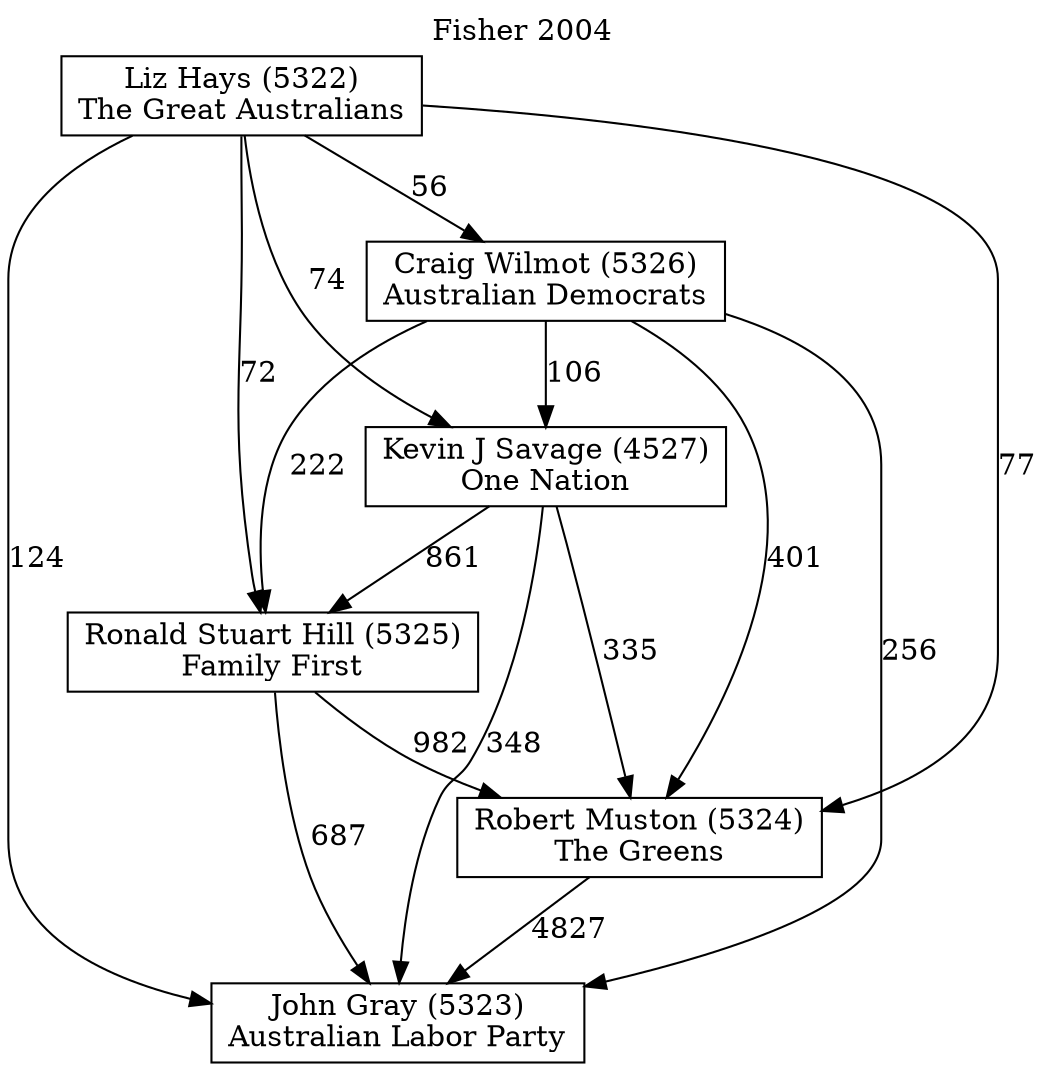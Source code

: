 // House preference flow
digraph "John Gray (5323)_Fisher_2004" {
	graph [label="Fisher 2004" labelloc=t mclimit=10]
	node [shape=box]
	"John Gray (5323)" [label="John Gray (5323)
Australian Labor Party"]
	"Robert Muston (5324)" [label="Robert Muston (5324)
The Greens"]
	"Ronald Stuart Hill (5325)" [label="Ronald Stuart Hill (5325)
Family First"]
	"Kevin J Savage (4527)" [label="Kevin J Savage (4527)
One Nation"]
	"Craig Wilmot (5326)" [label="Craig Wilmot (5326)
Australian Democrats"]
	"Liz Hays (5322)" [label="Liz Hays (5322)
The Great Australians"]
	"Robert Muston (5324)" -> "John Gray (5323)" [label=4827]
	"Ronald Stuart Hill (5325)" -> "Robert Muston (5324)" [label=982]
	"Kevin J Savage (4527)" -> "Ronald Stuart Hill (5325)" [label=861]
	"Craig Wilmot (5326)" -> "Kevin J Savage (4527)" [label=106]
	"Liz Hays (5322)" -> "Craig Wilmot (5326)" [label=56]
	"Ronald Stuart Hill (5325)" -> "John Gray (5323)" [label=687]
	"Kevin J Savage (4527)" -> "John Gray (5323)" [label=348]
	"Craig Wilmot (5326)" -> "John Gray (5323)" [label=256]
	"Liz Hays (5322)" -> "John Gray (5323)" [label=124]
	"Liz Hays (5322)" -> "Kevin J Savage (4527)" [label=74]
	"Craig Wilmot (5326)" -> "Ronald Stuart Hill (5325)" [label=222]
	"Liz Hays (5322)" -> "Ronald Stuart Hill (5325)" [label=72]
	"Kevin J Savage (4527)" -> "Robert Muston (5324)" [label=335]
	"Craig Wilmot (5326)" -> "Robert Muston (5324)" [label=401]
	"Liz Hays (5322)" -> "Robert Muston (5324)" [label=77]
}
